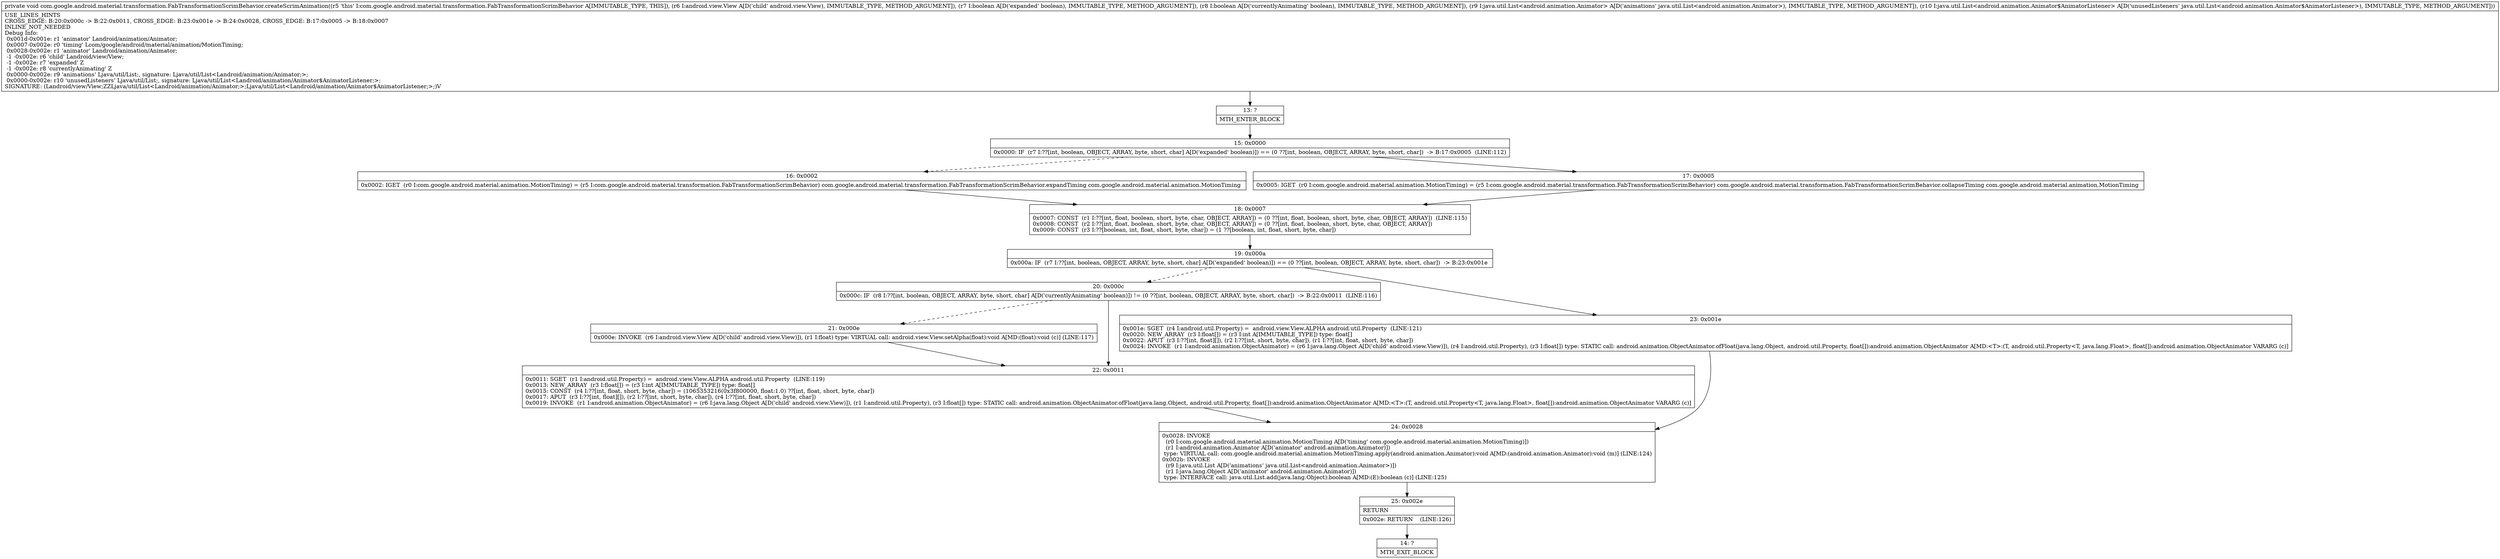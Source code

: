 digraph "CFG forcom.google.android.material.transformation.FabTransformationScrimBehavior.createScrimAnimation(Landroid\/view\/View;ZZLjava\/util\/List;Ljava\/util\/List;)V" {
Node_13 [shape=record,label="{13\:\ ?|MTH_ENTER_BLOCK\l}"];
Node_15 [shape=record,label="{15\:\ 0x0000|0x0000: IF  (r7 I:??[int, boolean, OBJECT, ARRAY, byte, short, char] A[D('expanded' boolean)]) == (0 ??[int, boolean, OBJECT, ARRAY, byte, short, char])  \-\> B:17:0x0005  (LINE:112)\l}"];
Node_16 [shape=record,label="{16\:\ 0x0002|0x0002: IGET  (r0 I:com.google.android.material.animation.MotionTiming) = (r5 I:com.google.android.material.transformation.FabTransformationScrimBehavior) com.google.android.material.transformation.FabTransformationScrimBehavior.expandTiming com.google.android.material.animation.MotionTiming \l}"];
Node_18 [shape=record,label="{18\:\ 0x0007|0x0007: CONST  (r1 I:??[int, float, boolean, short, byte, char, OBJECT, ARRAY]) = (0 ??[int, float, boolean, short, byte, char, OBJECT, ARRAY])  (LINE:115)\l0x0008: CONST  (r2 I:??[int, float, boolean, short, byte, char, OBJECT, ARRAY]) = (0 ??[int, float, boolean, short, byte, char, OBJECT, ARRAY]) \l0x0009: CONST  (r3 I:??[boolean, int, float, short, byte, char]) = (1 ??[boolean, int, float, short, byte, char]) \l}"];
Node_19 [shape=record,label="{19\:\ 0x000a|0x000a: IF  (r7 I:??[int, boolean, OBJECT, ARRAY, byte, short, char] A[D('expanded' boolean)]) == (0 ??[int, boolean, OBJECT, ARRAY, byte, short, char])  \-\> B:23:0x001e \l}"];
Node_20 [shape=record,label="{20\:\ 0x000c|0x000c: IF  (r8 I:??[int, boolean, OBJECT, ARRAY, byte, short, char] A[D('currentlyAnimating' boolean)]) != (0 ??[int, boolean, OBJECT, ARRAY, byte, short, char])  \-\> B:22:0x0011  (LINE:116)\l}"];
Node_21 [shape=record,label="{21\:\ 0x000e|0x000e: INVOKE  (r6 I:android.view.View A[D('child' android.view.View)]), (r1 I:float) type: VIRTUAL call: android.view.View.setAlpha(float):void A[MD:(float):void (c)] (LINE:117)\l}"];
Node_22 [shape=record,label="{22\:\ 0x0011|0x0011: SGET  (r1 I:android.util.Property) =  android.view.View.ALPHA android.util.Property  (LINE:119)\l0x0013: NEW_ARRAY  (r3 I:float[]) = (r3 I:int A[IMMUTABLE_TYPE]) type: float[] \l0x0015: CONST  (r4 I:??[int, float, short, byte, char]) = (1065353216(0x3f800000, float:1.0) ??[int, float, short, byte, char]) \l0x0017: APUT  (r3 I:??[int, float][]), (r2 I:??[int, short, byte, char]), (r4 I:??[int, float, short, byte, char]) \l0x0019: INVOKE  (r1 I:android.animation.ObjectAnimator) = (r6 I:java.lang.Object A[D('child' android.view.View)]), (r1 I:android.util.Property), (r3 I:float[]) type: STATIC call: android.animation.ObjectAnimator.ofFloat(java.lang.Object, android.util.Property, float[]):android.animation.ObjectAnimator A[MD:\<T\>:(T, android.util.Property\<T, java.lang.Float\>, float[]):android.animation.ObjectAnimator VARARG (c)]\l}"];
Node_24 [shape=record,label="{24\:\ 0x0028|0x0028: INVOKE  \l  (r0 I:com.google.android.material.animation.MotionTiming A[D('timing' com.google.android.material.animation.MotionTiming)])\l  (r1 I:android.animation.Animator A[D('animator' android.animation.Animator)])\l type: VIRTUAL call: com.google.android.material.animation.MotionTiming.apply(android.animation.Animator):void A[MD:(android.animation.Animator):void (m)] (LINE:124)\l0x002b: INVOKE  \l  (r9 I:java.util.List A[D('animations' java.util.List\<android.animation.Animator\>)])\l  (r1 I:java.lang.Object A[D('animator' android.animation.Animator)])\l type: INTERFACE call: java.util.List.add(java.lang.Object):boolean A[MD:(E):boolean (c)] (LINE:125)\l}"];
Node_25 [shape=record,label="{25\:\ 0x002e|RETURN\l|0x002e: RETURN    (LINE:126)\l}"];
Node_14 [shape=record,label="{14\:\ ?|MTH_EXIT_BLOCK\l}"];
Node_23 [shape=record,label="{23\:\ 0x001e|0x001e: SGET  (r4 I:android.util.Property) =  android.view.View.ALPHA android.util.Property  (LINE:121)\l0x0020: NEW_ARRAY  (r3 I:float[]) = (r3 I:int A[IMMUTABLE_TYPE]) type: float[] \l0x0022: APUT  (r3 I:??[int, float][]), (r2 I:??[int, short, byte, char]), (r1 I:??[int, float, short, byte, char]) \l0x0024: INVOKE  (r1 I:android.animation.ObjectAnimator) = (r6 I:java.lang.Object A[D('child' android.view.View)]), (r4 I:android.util.Property), (r3 I:float[]) type: STATIC call: android.animation.ObjectAnimator.ofFloat(java.lang.Object, android.util.Property, float[]):android.animation.ObjectAnimator A[MD:\<T\>:(T, android.util.Property\<T, java.lang.Float\>, float[]):android.animation.ObjectAnimator VARARG (c)]\l}"];
Node_17 [shape=record,label="{17\:\ 0x0005|0x0005: IGET  (r0 I:com.google.android.material.animation.MotionTiming) = (r5 I:com.google.android.material.transformation.FabTransformationScrimBehavior) com.google.android.material.transformation.FabTransformationScrimBehavior.collapseTiming com.google.android.material.animation.MotionTiming \l}"];
MethodNode[shape=record,label="{private void com.google.android.material.transformation.FabTransformationScrimBehavior.createScrimAnimation((r5 'this' I:com.google.android.material.transformation.FabTransformationScrimBehavior A[IMMUTABLE_TYPE, THIS]), (r6 I:android.view.View A[D('child' android.view.View), IMMUTABLE_TYPE, METHOD_ARGUMENT]), (r7 I:boolean A[D('expanded' boolean), IMMUTABLE_TYPE, METHOD_ARGUMENT]), (r8 I:boolean A[D('currentlyAnimating' boolean), IMMUTABLE_TYPE, METHOD_ARGUMENT]), (r9 I:java.util.List\<android.animation.Animator\> A[D('animations' java.util.List\<android.animation.Animator\>), IMMUTABLE_TYPE, METHOD_ARGUMENT]), (r10 I:java.util.List\<android.animation.Animator$AnimatorListener\> A[D('unusedListeners' java.util.List\<android.animation.Animator$AnimatorListener\>), IMMUTABLE_TYPE, METHOD_ARGUMENT]))  | USE_LINES_HINTS\lCROSS_EDGE: B:20:0x000c \-\> B:22:0x0011, CROSS_EDGE: B:23:0x001e \-\> B:24:0x0028, CROSS_EDGE: B:17:0x0005 \-\> B:18:0x0007\lINLINE_NOT_NEEDED\lDebug Info:\l  0x001d\-0x001e: r1 'animator' Landroid\/animation\/Animator;\l  0x0007\-0x002e: r0 'timing' Lcom\/google\/android\/material\/animation\/MotionTiming;\l  0x0028\-0x002e: r1 'animator' Landroid\/animation\/Animator;\l  \-1 \-0x002e: r6 'child' Landroid\/view\/View;\l  \-1 \-0x002e: r7 'expanded' Z\l  \-1 \-0x002e: r8 'currentlyAnimating' Z\l  0x0000\-0x002e: r9 'animations' Ljava\/util\/List;, signature: Ljava\/util\/List\<Landroid\/animation\/Animator;\>;\l  0x0000\-0x002e: r10 'unusedListeners' Ljava\/util\/List;, signature: Ljava\/util\/List\<Landroid\/animation\/Animator$AnimatorListener;\>;\lSIGNATURE: (Landroid\/view\/View;ZZLjava\/util\/List\<Landroid\/animation\/Animator;\>;Ljava\/util\/List\<Landroid\/animation\/Animator$AnimatorListener;\>;)V\l}"];
MethodNode -> Node_13;Node_13 -> Node_15;
Node_15 -> Node_16[style=dashed];
Node_15 -> Node_17;
Node_16 -> Node_18;
Node_18 -> Node_19;
Node_19 -> Node_20[style=dashed];
Node_19 -> Node_23;
Node_20 -> Node_21[style=dashed];
Node_20 -> Node_22;
Node_21 -> Node_22;
Node_22 -> Node_24;
Node_24 -> Node_25;
Node_25 -> Node_14;
Node_23 -> Node_24;
Node_17 -> Node_18;
}

